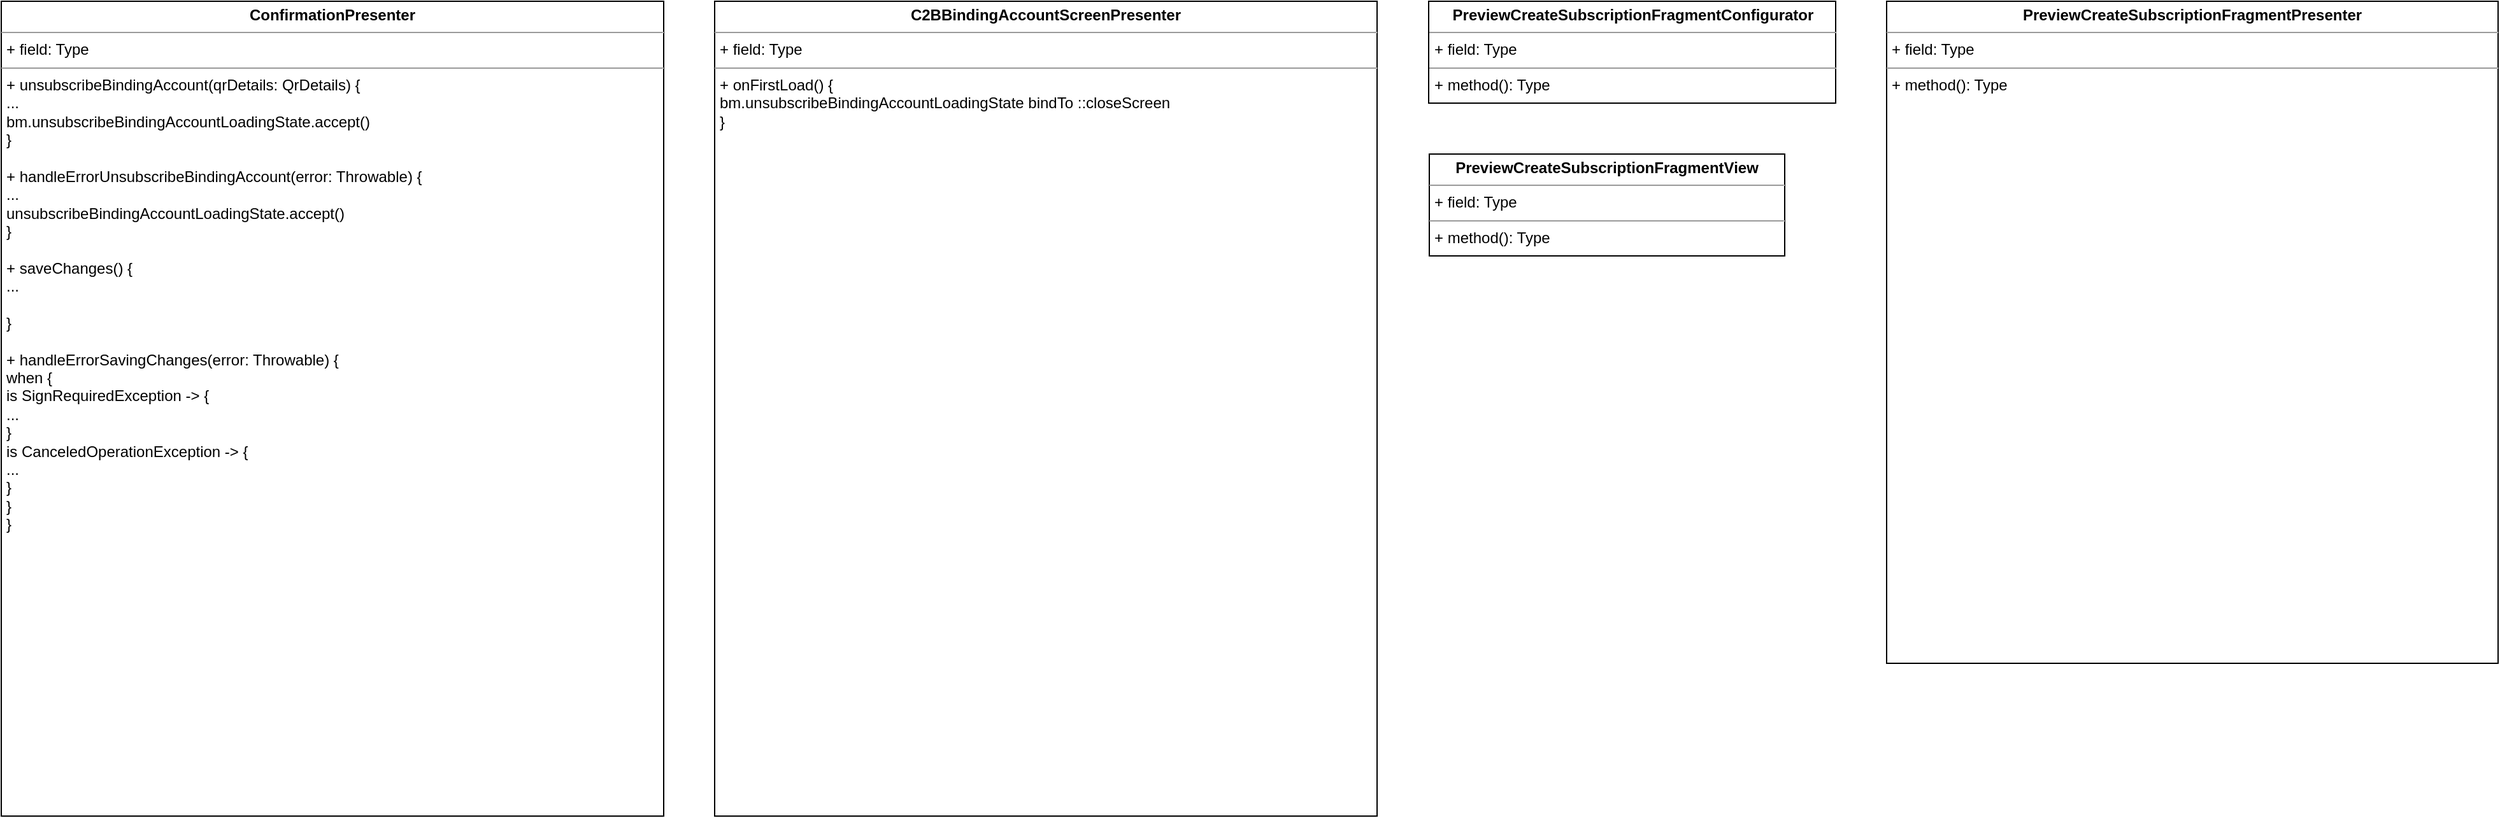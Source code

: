 <mxfile version="20.0.4" type="github">
  <diagram id="072cbzqGZdJSR3o4yALt" name="Page-1">
    <mxGraphModel dx="610" dy="387" grid="1" gridSize="10" guides="1" tooltips="1" connect="1" arrows="1" fold="1" page="1" pageScale="1" pageWidth="827" pageHeight="1169" math="0" shadow="0">
      <root>
        <mxCell id="0" />
        <mxCell id="1" parent="0" />
        <mxCell id="5DS9fF-XWLZNN3ucQ55--1" value="&lt;p style=&quot;margin:0px;margin-top:4px;text-align:center;&quot;&gt;&lt;b&gt;ConfirmationPresenter&lt;/b&gt;&lt;/p&gt;&lt;hr size=&quot;1&quot;&gt;&lt;p style=&quot;margin:0px;margin-left:4px;&quot;&gt;+ field: Type&lt;/p&gt;&lt;hr size=&quot;1&quot;&gt;&lt;p style=&quot;margin:0px;margin-left:4px;&quot;&gt;+ unsubscribeBindingAccount(qrDetails: QrDetails) {&lt;/p&gt;&lt;p style=&quot;margin:0px;margin-left:4px;&quot;&gt;...&lt;/p&gt;&lt;p style=&quot;margin:0px;margin-left:4px;&quot;&gt;bm.unsubscribeBindingAccountLoadingState.accept()&lt;br&gt;&lt;/p&gt;&lt;p style=&quot;margin:0px;margin-left:4px;&quot;&gt;}&lt;/p&gt;&lt;p style=&quot;margin:0px;margin-left:4px;&quot;&gt;&lt;br&gt;&lt;/p&gt;&lt;p style=&quot;margin:0px;margin-left:4px;&quot;&gt;+ handleErrorUnsubscribeBindingAccount(error: Throwable) {&lt;/p&gt;&lt;p style=&quot;margin:0px;margin-left:4px;&quot;&gt;...&lt;/p&gt;&lt;p style=&quot;margin:0px;margin-left:4px;&quot;&gt;unsubscribeBindingAccountLoadingState.accept()&lt;br&gt;&lt;/p&gt;&lt;p style=&quot;margin:0px;margin-left:4px;&quot;&gt;}&lt;/p&gt;&lt;p style=&quot;margin:0px;margin-left:4px;&quot;&gt;&lt;br&gt;&lt;/p&gt;&lt;p style=&quot;margin:0px;margin-left:4px;&quot;&gt;+ saveChanges() {&lt;/p&gt;&lt;p style=&quot;margin:0px;margin-left:4px;&quot;&gt;...&lt;/p&gt;&lt;p style=&quot;margin:0px;margin-left:4px;&quot;&gt;&lt;br&gt;&lt;/p&gt;&lt;p style=&quot;margin:0px;margin-left:4px;&quot;&gt;}&lt;/p&gt;&lt;p style=&quot;margin:0px;margin-left:4px;&quot;&gt;&lt;br&gt;&lt;/p&gt;&lt;p style=&quot;margin:0px;margin-left:4px;&quot;&gt;+ handleErrorSavingChanges(error: Throwable) {&lt;/p&gt;&lt;p style=&quot;margin:0px;margin-left:4px;&quot;&gt;when {&lt;/p&gt;&lt;p style=&quot;margin:0px;margin-left:4px;&quot;&gt;is SignRequiredException -&amp;gt; {&lt;/p&gt;&lt;p style=&quot;margin:0px;margin-left:4px;&quot;&gt;...&lt;br&gt;&lt;/p&gt;&lt;p style=&quot;margin:0px;margin-left:4px;&quot;&gt;}&lt;/p&gt;&lt;p style=&quot;margin:0px;margin-left:4px;&quot;&gt;is CanceledOperationException -&amp;gt; {&lt;/p&gt;&lt;p style=&quot;margin:0px;margin-left:4px;&quot;&gt;...&lt;br&gt;&lt;/p&gt;&lt;p style=&quot;margin:0px;margin-left:4px;&quot;&gt;}&lt;br&gt;&lt;/p&gt;&lt;p style=&quot;margin:0px;margin-left:4px;&quot;&gt;}&lt;br&gt;&lt;/p&gt;&lt;p style=&quot;margin:0px;margin-left:4px;&quot;&gt;}&lt;br&gt;&lt;/p&gt;" style="verticalAlign=top;align=left;overflow=fill;fontSize=12;fontFamily=Helvetica;html=1;" vertex="1" parent="1">
          <mxGeometry x="120" y="120" width="520" height="640" as="geometry" />
        </mxCell>
        <mxCell id="5DS9fF-XWLZNN3ucQ55--2" value="&lt;p style=&quot;margin:0px;margin-top:4px;text-align:center;&quot;&gt;&lt;b&gt;C2BBindingAccountScreenPresenter&lt;/b&gt;&lt;/p&gt;&lt;hr size=&quot;1&quot;&gt;&lt;p style=&quot;margin:0px;margin-left:4px;&quot;&gt;+ field: Type&lt;/p&gt;&lt;hr size=&quot;1&quot;&gt;&lt;p style=&quot;margin:0px;margin-left:4px;&quot;&gt;+ onFirstLoad() {&lt;/p&gt;&lt;p style=&quot;margin:0px;margin-left:4px;&quot;&gt;bm.unsubscribeBindingAccountLoadingState bindTo ::closeScreen&lt;br&gt;&lt;/p&gt;&lt;p style=&quot;margin:0px;margin-left:4px;&quot;&gt;}&lt;br&gt;&lt;/p&gt;" style="verticalAlign=top;align=left;overflow=fill;fontSize=12;fontFamily=Helvetica;html=1;" vertex="1" parent="1">
          <mxGeometry x="680" y="120" width="520" height="640" as="geometry" />
        </mxCell>
        <mxCell id="5DS9fF-XWLZNN3ucQ55--4" value="&lt;p style=&quot;margin:0px;margin-top:4px;text-align:center;&quot;&gt;&lt;b&gt;PreviewCreateSubscriptionFragmentView&lt;/b&gt;&lt;/p&gt;&lt;hr size=&quot;1&quot;&gt;&lt;p style=&quot;margin:0px;margin-left:4px;&quot;&gt;+ field: Type&lt;/p&gt;&lt;hr size=&quot;1&quot;&gt;&lt;p style=&quot;margin:0px;margin-left:4px;&quot;&gt;+ method(): Type&lt;/p&gt;" style="verticalAlign=top;align=left;overflow=fill;fontSize=12;fontFamily=Helvetica;html=1;" vertex="1" parent="1">
          <mxGeometry x="1241" y="240" width="279" height="80" as="geometry" />
        </mxCell>
        <mxCell id="5DS9fF-XWLZNN3ucQ55--5" value="&lt;p style=&quot;margin:0px;margin-top:4px;text-align:center;&quot;&gt;&lt;b&gt;PreviewCreateSubscriptionFragmentConfigurator&lt;/b&gt;&lt;/p&gt;&lt;hr size=&quot;1&quot;&gt;&lt;p style=&quot;margin:0px;margin-left:4px;&quot;&gt;+ field: Type&lt;/p&gt;&lt;hr size=&quot;1&quot;&gt;&lt;p style=&quot;margin:0px;margin-left:4px;&quot;&gt;+ method(): Type&lt;/p&gt;" style="verticalAlign=top;align=left;overflow=fill;fontSize=12;fontFamily=Helvetica;html=1;" vertex="1" parent="1">
          <mxGeometry x="1240.5" y="120" width="319.5" height="80" as="geometry" />
        </mxCell>
        <mxCell id="5DS9fF-XWLZNN3ucQ55--6" value="&lt;p style=&quot;margin:0px;margin-top:4px;text-align:center;&quot;&gt;&lt;b&gt;PreviewCreateSubscriptionFragmentPresenter&lt;/b&gt;&lt;/p&gt;&lt;hr size=&quot;1&quot;&gt;&lt;p style=&quot;margin:0px;margin-left:4px;&quot;&gt;+ field: Type&lt;/p&gt;&lt;hr size=&quot;1&quot;&gt;&lt;p style=&quot;margin:0px;margin-left:4px;&quot;&gt;+ method(): Type&lt;/p&gt;" style="verticalAlign=top;align=left;overflow=fill;fontSize=12;fontFamily=Helvetica;html=1;" vertex="1" parent="1">
          <mxGeometry x="1600" y="120" width="480" height="520" as="geometry" />
        </mxCell>
      </root>
    </mxGraphModel>
  </diagram>
</mxfile>

